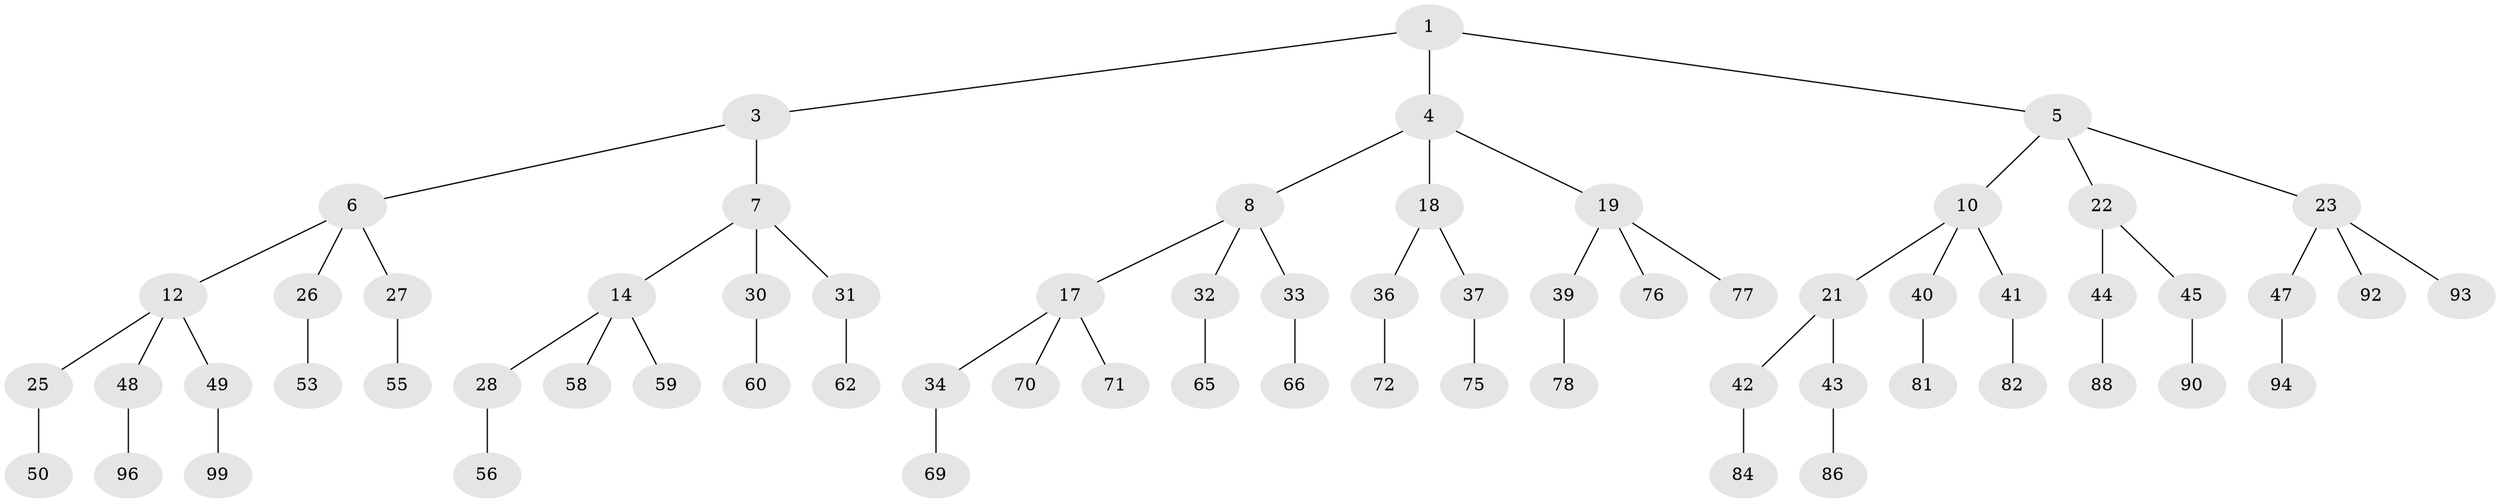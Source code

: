 // original degree distribution, {2: 0.02, 3: 0.48, 1: 0.5}
// Generated by graph-tools (version 1.1) at 2025/11/02/21/25 10:11:11]
// undirected, 66 vertices, 65 edges
graph export_dot {
graph [start="1"]
  node [color=gray90,style=filled];
  1 [super="+2"];
  3 [latent=1];
  4 [latent=0.5,super="+9"];
  5 [latent=0.5,super="+11"];
  6 [latent=0.5,super="+13"];
  7 [latent=0.5,super="+15"];
  8 [latent=0.333333,super="+16"];
  10 [latent=0.333333,super="+20"];
  12 [latent=0.333333,super="+24"];
  14 [latent=0.333333,super="+29"];
  17 [latent=0.25,super="+35"];
  18 [latent=0.25];
  19 [latent=0.25,super="+38"];
  21 [latent=0.25];
  22 [latent=0.25];
  23 [latent=0.25,super="+46"];
  25 [latent=0.25,super="+51"];
  26 [latent=0.25,super="+52"];
  27 [latent=0.25,super="+54"];
  28 [latent=0.25,super="+57"];
  30 [latent=0.25,super="+61"];
  31 [latent=0.25,super="+63"];
  32 [latent=0.2,super="+64"];
  33 [latent=0.2,super="+67"];
  34 [latent=0.2,super="+68"];
  36 [latent=0.2,super="+73"];
  37 [latent=0.2,super="+74"];
  39 [latent=0.2,super="+79"];
  40 [latent=0.2,super="+80"];
  41 [latent=0.2,super="+83"];
  42 [latent=0.2,super="+85"];
  43 [latent=0.2,super="+87"];
  44 [latent=0.2,super="+89"];
  45 [latent=0.2,super="+91"];
  47 [latent=0.2,super="+95"];
  48 [latent=0.2,super="+97"];
  49 [latent=0.2,super="+98"];
  50 [latent=0.2,super="+100"];
  53 [latent=0.2];
  55 [latent=0.2];
  56 [latent=0.2];
  58 [latent=0.2];
  59 [latent=0.2];
  60 [latent=0.2];
  62 [latent=0.2];
  65 [latent=0.166667];
  66 [latent=0.166667];
  69 [latent=0.166667];
  70 [latent=0.166667];
  71 [latent=0.166667];
  72 [latent=0.166667];
  75 [latent=0.166667];
  76 [latent=0.166667];
  77 [latent=0.166667];
  78 [latent=0.166667];
  81 [latent=0.166667];
  82 [latent=0.166667];
  84 [latent=0.166667];
  86 [latent=0.166667];
  88 [latent=0.166667];
  90 [latent=0.166667];
  92 [latent=0.166667];
  93 [latent=0.166667];
  94 [latent=0.166667];
  96 [latent=0.166667];
  99 [latent=0.166667];
  1 -- 3;
  1 -- 4;
  1 -- 5;
  3 -- 6;
  3 -- 7;
  4 -- 8;
  4 -- 18;
  4 -- 19;
  5 -- 10;
  5 -- 22;
  5 -- 23;
  6 -- 12;
  6 -- 26;
  6 -- 27;
  7 -- 14;
  7 -- 31;
  7 -- 30;
  8 -- 17;
  8 -- 33;
  8 -- 32;
  10 -- 21;
  10 -- 40;
  10 -- 41;
  12 -- 25;
  12 -- 48;
  12 -- 49;
  14 -- 28;
  14 -- 58;
  14 -- 59;
  17 -- 34;
  17 -- 70;
  17 -- 71;
  18 -- 36;
  18 -- 37;
  19 -- 39;
  19 -- 76;
  19 -- 77;
  21 -- 42;
  21 -- 43;
  22 -- 44;
  22 -- 45;
  23 -- 47;
  23 -- 92;
  23 -- 93;
  25 -- 50;
  26 -- 53;
  27 -- 55;
  28 -- 56;
  30 -- 60;
  31 -- 62;
  32 -- 65;
  33 -- 66;
  34 -- 69;
  36 -- 72;
  37 -- 75;
  39 -- 78;
  40 -- 81;
  41 -- 82;
  42 -- 84;
  43 -- 86;
  44 -- 88;
  45 -- 90;
  47 -- 94;
  48 -- 96;
  49 -- 99;
}
